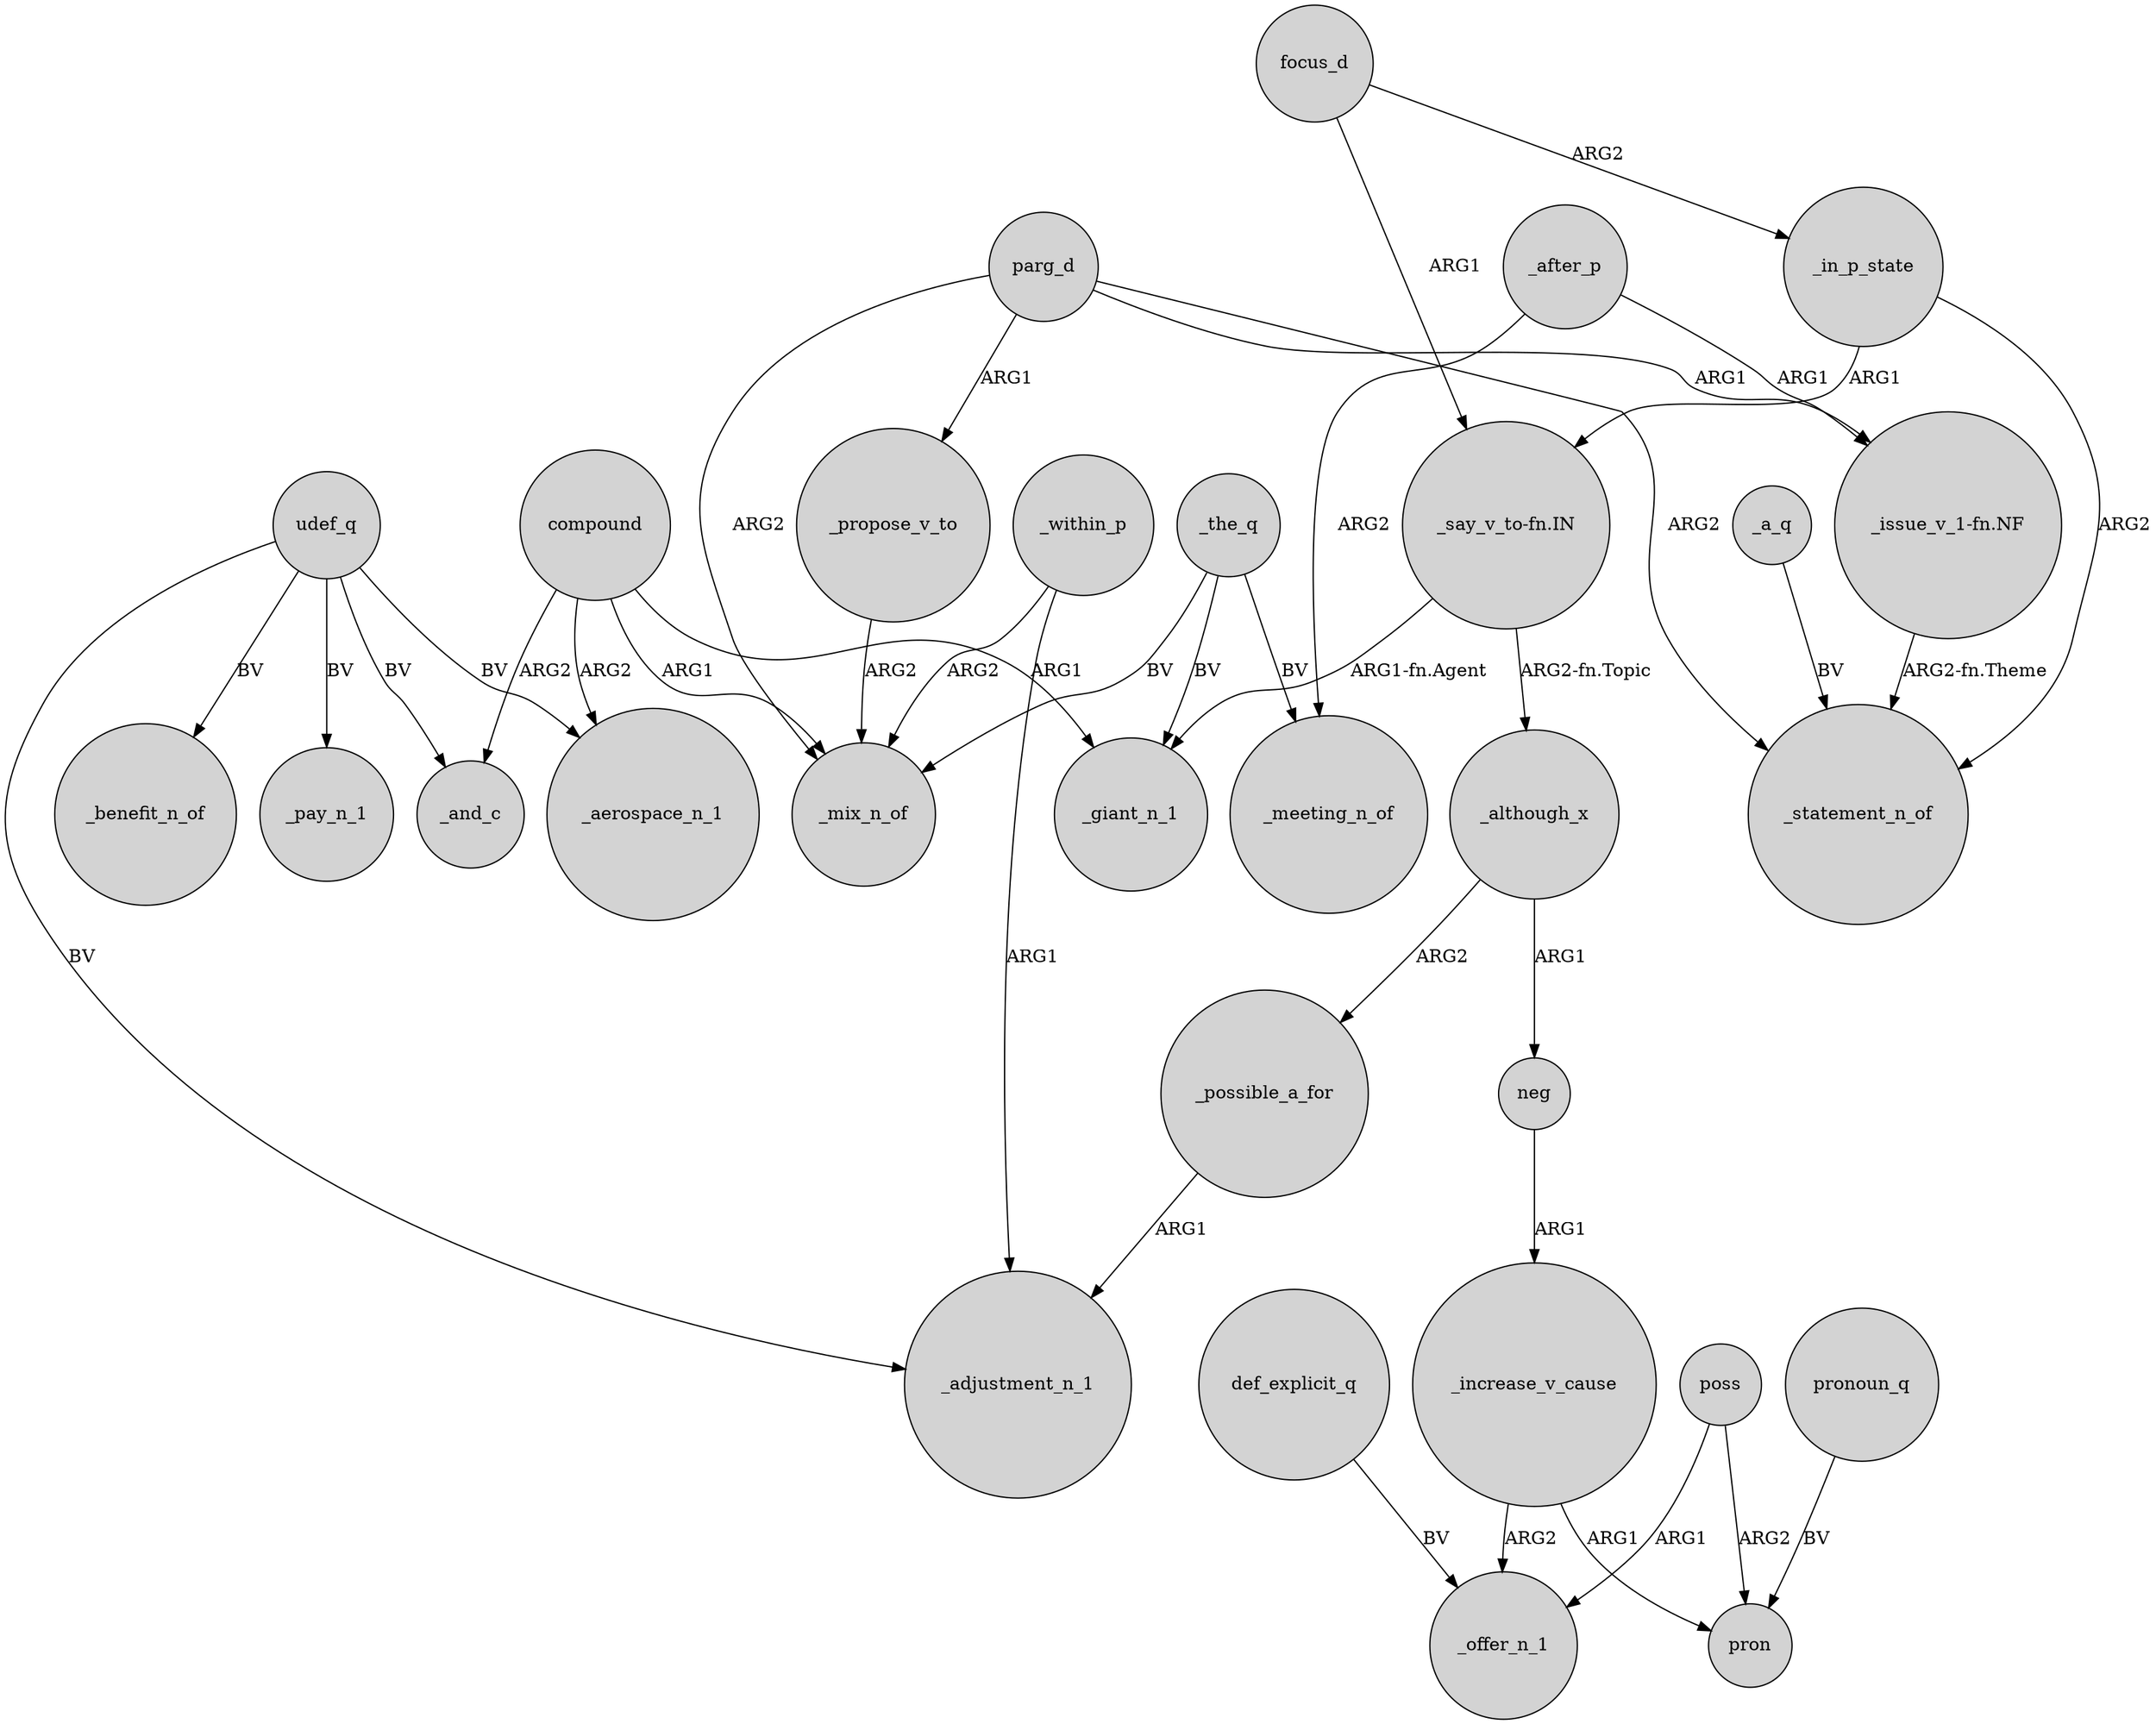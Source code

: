 digraph {
	node [shape=circle style=filled]
	parg_d -> _propose_v_to [label=ARG1]
	compound -> _aerospace_n_1 [label=ARG2]
	parg_d -> _mix_n_of [label=ARG2]
	poss -> pron [label=ARG2]
	_after_p -> _meeting_n_of [label=ARG2]
	compound -> _giant_n_1 [label=ARG1]
	_the_q -> _mix_n_of [label=BV]
	poss -> _offer_n_1 [label=ARG1]
	udef_q -> _aerospace_n_1 [label=BV]
	compound -> _mix_n_of [label=ARG1]
	udef_q -> _pay_n_1 [label=BV]
	_the_q -> _meeting_n_of [label=BV]
	_increase_v_cause -> pron [label=ARG1]
	focus_d -> _in_p_state [label=ARG2]
	_in_p_state -> _statement_n_of [label=ARG2]
	_a_q -> _statement_n_of [label=BV]
	"_say_v_to-fn.IN" -> _although_x [label="ARG2-fn.Topic"]
	_propose_v_to -> _mix_n_of [label=ARG2]
	"_issue_v_1-fn.NF" -> _statement_n_of [label="ARG2-fn.Theme"]
	_although_x -> neg [label=ARG1]
	_within_p -> _mix_n_of [label=ARG2]
	neg -> _increase_v_cause [label=ARG1]
	pronoun_q -> pron [label=BV]
	compound -> _and_c [label=ARG2]
	parg_d -> "_issue_v_1-fn.NF" [label=ARG1]
	udef_q -> _adjustment_n_1 [label=BV]
	_possible_a_for -> _adjustment_n_1 [label=ARG1]
	_increase_v_cause -> _offer_n_1 [label=ARG2]
	_within_p -> _adjustment_n_1 [label=ARG1]
	_after_p -> "_issue_v_1-fn.NF" [label=ARG1]
	_the_q -> _giant_n_1 [label=BV]
	def_explicit_q -> _offer_n_1 [label=BV]
	parg_d -> _statement_n_of [label=ARG2]
	udef_q -> _and_c [label=BV]
	"_say_v_to-fn.IN" -> _giant_n_1 [label="ARG1-fn.Agent"]
	udef_q -> _benefit_n_of [label=BV]
	_in_p_state -> "_say_v_to-fn.IN" [label=ARG1]
	_although_x -> _possible_a_for [label=ARG2]
	focus_d -> "_say_v_to-fn.IN" [label=ARG1]
}
